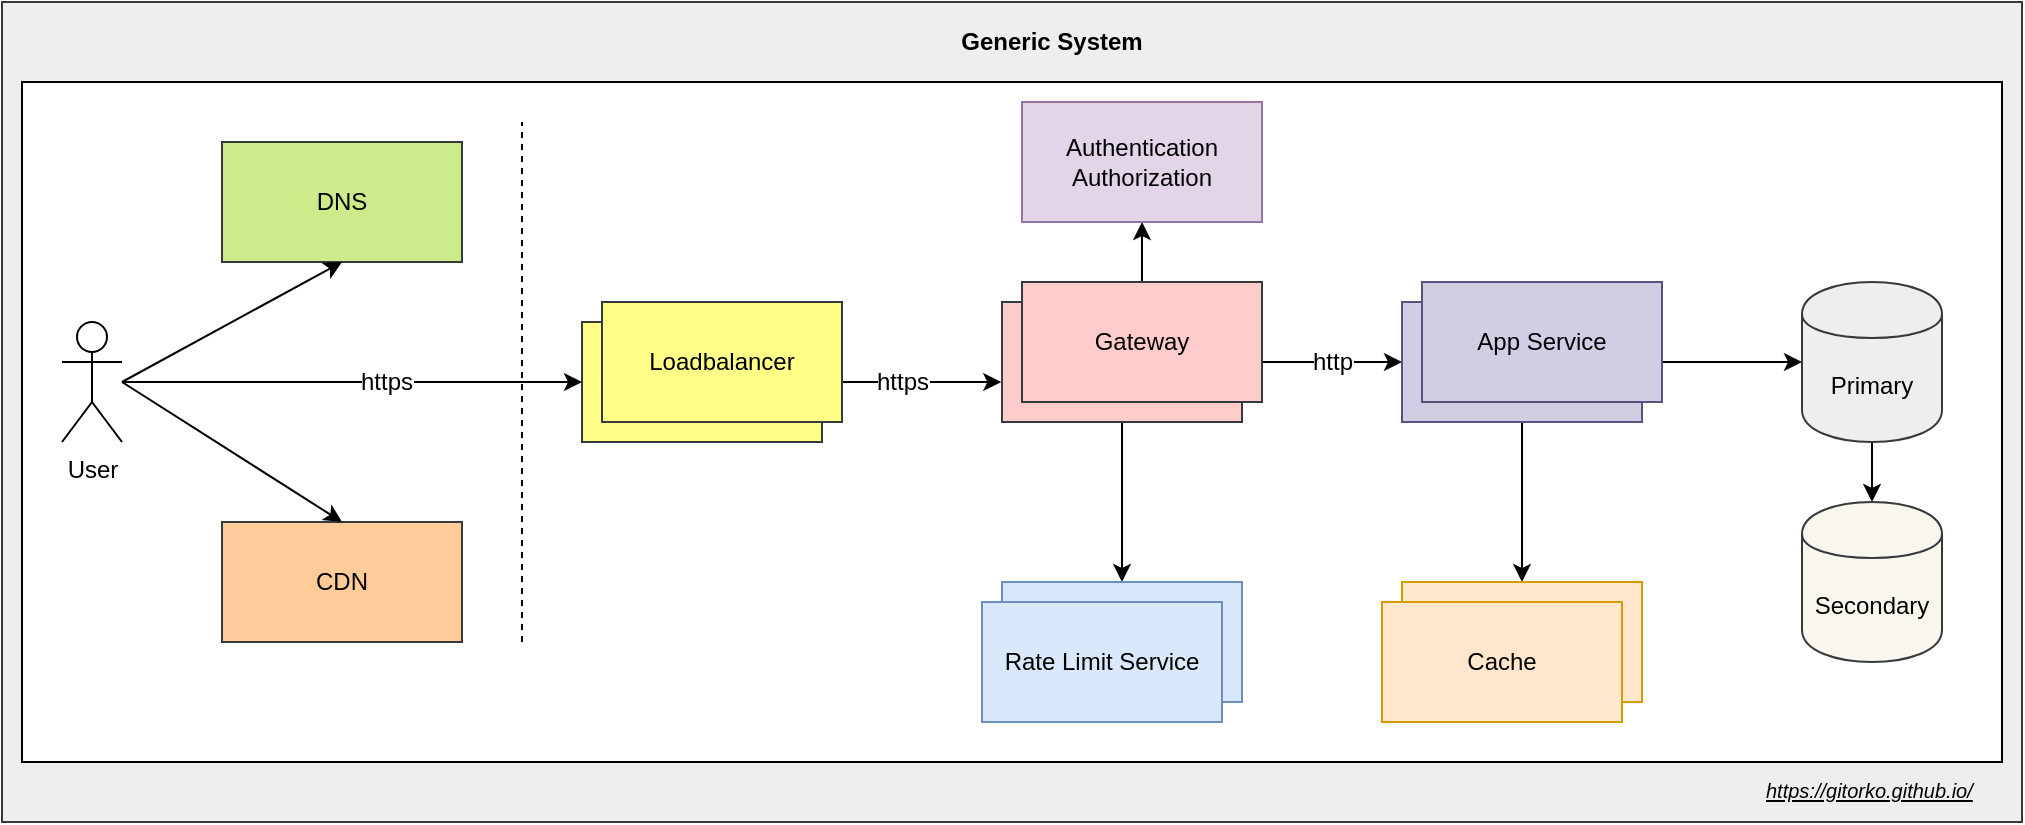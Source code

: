 <mxfile version="12.6.5" type="device"><diagram id="gCERBdpdSE8mBFA8Beuq" name="Page-1"><mxGraphModel dx="1106" dy="852" grid="1" gridSize="10" guides="1" tooltips="1" connect="1" arrows="1" fold="1" page="1" pageScale="1" pageWidth="500" pageHeight="1200" math="0" shadow="0"><root><mxCell id="0"/><mxCell id="1" parent="0"/><mxCell id="d-Jfavs7lmE1slek-PAL-2" value="" style="rounded=0;whiteSpace=wrap;html=1;fillColor=#eeeeee;strokeColor=#36393d;" vertex="1" parent="1"><mxGeometry x="80" y="40" width="1010" height="410" as="geometry"/></mxCell><mxCell id="d-Jfavs7lmE1slek-PAL-1" value="" style="rounded=0;whiteSpace=wrap;html=1;" vertex="1" parent="1"><mxGeometry x="90" y="80" width="990" height="340" as="geometry"/></mxCell><mxCell id="3SZjXw4nQ3CpNusIcu24-29" value="" style="edgeStyle=orthogonalEdgeStyle;rounded=0;orthogonalLoop=1;jettySize=auto;html=1;entryX=-0.003;entryY=0.667;entryDx=0;entryDy=0;entryPerimeter=0;" parent="1" source="3SZjXw4nQ3CpNusIcu24-1" target="3SZjXw4nQ3CpNusIcu24-4" edge="1"><mxGeometry relative="1" as="geometry"><mxPoint x="570" y="230" as="targetPoint"/></mxGeometry></mxCell><mxCell id="3SZjXw4nQ3CpNusIcu24-41" value="https" style="text;html=1;align=center;verticalAlign=middle;resizable=0;points=[];labelBackgroundColor=#ffffff;" parent="3SZjXw4nQ3CpNusIcu24-29" vertex="1" connectable="0"><mxGeometry x="-0.114" relative="1" as="geometry"><mxPoint as="offset"/></mxGeometry></mxCell><mxCell id="3SZjXw4nQ3CpNusIcu24-1" value="Loadbalancer" style="rounded=0;whiteSpace=wrap;html=1;fillColor=#ffff88;strokeColor=#36393d;" parent="1" vertex="1"><mxGeometry x="370" y="200" width="120" height="60" as="geometry"/></mxCell><mxCell id="3SZjXw4nQ3CpNusIcu24-2" value="Loadbalancer" style="rounded=0;whiteSpace=wrap;html=1;fillColor=#ffff88;strokeColor=#36393d;" parent="1" vertex="1"><mxGeometry x="380" y="190" width="120" height="60" as="geometry"/></mxCell><mxCell id="3SZjXw4nQ3CpNusIcu24-20" value="" style="edgeStyle=orthogonalEdgeStyle;rounded=0;orthogonalLoop=1;jettySize=auto;html=1;" parent="1" source="3SZjXw4nQ3CpNusIcu24-4" target="3SZjXw4nQ3CpNusIcu24-19" edge="1"><mxGeometry relative="1" as="geometry"/></mxCell><mxCell id="3SZjXw4nQ3CpNusIcu24-27" value="" style="edgeStyle=orthogonalEdgeStyle;rounded=0;orthogonalLoop=1;jettySize=auto;html=1;" parent="1" source="3SZjXw4nQ3CpNusIcu24-4" target="3SZjXw4nQ3CpNusIcu24-26" edge="1"><mxGeometry relative="1" as="geometry"/></mxCell><mxCell id="3SZjXw4nQ3CpNusIcu24-42" value="http" style="text;html=1;align=center;verticalAlign=middle;resizable=0;points=[];labelBackgroundColor=#ffffff;" parent="3SZjXw4nQ3CpNusIcu24-27" vertex="1" connectable="0"><mxGeometry x="0.114" relative="1" as="geometry"><mxPoint as="offset"/></mxGeometry></mxCell><mxCell id="3SZjXw4nQ3CpNusIcu24-4" value="Gateway" style="rounded=0;whiteSpace=wrap;html=1;fillColor=#ffcccc;strokeColor=#36393d;" parent="1" vertex="1"><mxGeometry x="580" y="190" width="120" height="60" as="geometry"/></mxCell><mxCell id="3SZjXw4nQ3CpNusIcu24-32" value="" style="edgeStyle=orthogonalEdgeStyle;rounded=0;orthogonalLoop=1;jettySize=auto;html=1;" parent="1" source="3SZjXw4nQ3CpNusIcu24-26" edge="1"><mxGeometry relative="1" as="geometry"><mxPoint x="980.0" y="220" as="targetPoint"/></mxGeometry></mxCell><mxCell id="3SZjXw4nQ3CpNusIcu24-37" value="" style="edgeStyle=orthogonalEdgeStyle;rounded=0;orthogonalLoop=1;jettySize=auto;html=1;" parent="1" source="3SZjXw4nQ3CpNusIcu24-26" target="3SZjXw4nQ3CpNusIcu24-36" edge="1"><mxGeometry relative="1" as="geometry"/></mxCell><mxCell id="3SZjXw4nQ3CpNusIcu24-26" value="App Service" style="rounded=0;whiteSpace=wrap;html=1;fillColor=#d0cee2;strokeColor=#56517e;" parent="1" vertex="1"><mxGeometry x="780" y="190" width="120" height="60" as="geometry"/></mxCell><mxCell id="3SZjXw4nQ3CpNusIcu24-36" value="Cache" style="rounded=0;whiteSpace=wrap;html=1;fillColor=#ffe6cc;strokeColor=#d79b00;" parent="1" vertex="1"><mxGeometry x="780" y="330" width="120" height="60" as="geometry"/></mxCell><mxCell id="3SZjXw4nQ3CpNusIcu24-19" value="Rate Limit Service" style="rounded=0;whiteSpace=wrap;html=1;fillColor=#dae8fc;strokeColor=#6c8ebf;" parent="1" vertex="1"><mxGeometry x="580" y="330" width="120" height="60" as="geometry"/></mxCell><mxCell id="3SZjXw4nQ3CpNusIcu24-6" value="CDN" style="rounded=0;whiteSpace=wrap;html=1;fillColor=#ffcc99;strokeColor=#36393d;" parent="1" vertex="1"><mxGeometry x="190" y="300" width="120" height="60" as="geometry"/></mxCell><mxCell id="3SZjXw4nQ3CpNusIcu24-7" value="DNS" style="rounded=0;whiteSpace=wrap;html=1;fillColor=#cdeb8b;strokeColor=#36393d;" parent="1" vertex="1"><mxGeometry x="190" y="110" width="120" height="60" as="geometry"/></mxCell><mxCell id="3SZjXw4nQ3CpNusIcu24-8" value="" style="endArrow=none;dashed=1;html=1;" parent="1" edge="1"><mxGeometry width="50" height="50" relative="1" as="geometry"><mxPoint x="340" y="360" as="sourcePoint"/><mxPoint x="340" y="100" as="targetPoint"/></mxGeometry></mxCell><mxCell id="3SZjXw4nQ3CpNusIcu24-14" style="edgeStyle=orthogonalEdgeStyle;rounded=0;orthogonalLoop=1;jettySize=auto;html=1;entryX=0;entryY=0.5;entryDx=0;entryDy=0;" parent="1" source="3SZjXw4nQ3CpNusIcu24-9" target="3SZjXw4nQ3CpNusIcu24-1" edge="1"><mxGeometry relative="1" as="geometry"/></mxCell><mxCell id="3SZjXw4nQ3CpNusIcu24-43" value="https" style="text;html=1;align=center;verticalAlign=middle;resizable=0;points=[];labelBackgroundColor=#ffffff;" parent="3SZjXw4nQ3CpNusIcu24-14" vertex="1" connectable="0"><mxGeometry x="0.148" relative="1" as="geometry"><mxPoint as="offset"/></mxGeometry></mxCell><mxCell id="3SZjXw4nQ3CpNusIcu24-9" value="User" style="shape=umlActor;verticalLabelPosition=bottom;labelBackgroundColor=#ffffff;verticalAlign=top;html=1;outlineConnect=0;" parent="1" vertex="1"><mxGeometry x="110" y="200" width="30" height="60" as="geometry"/></mxCell><mxCell id="3SZjXw4nQ3CpNusIcu24-17" value="" style="endArrow=classic;html=1;entryX=0.5;entryY=0;entryDx=0;entryDy=0;" parent="1" target="3SZjXw4nQ3CpNusIcu24-6" edge="1"><mxGeometry width="50" height="50" relative="1" as="geometry"><mxPoint x="140" y="230" as="sourcePoint"/><mxPoint x="260" y="260" as="targetPoint"/></mxGeometry></mxCell><mxCell id="3SZjXw4nQ3CpNusIcu24-18" value="" style="endArrow=classic;html=1;entryX=0.5;entryY=1;entryDx=0;entryDy=0;" parent="1" target="3SZjXw4nQ3CpNusIcu24-7" edge="1"><mxGeometry width="50" height="50" relative="1" as="geometry"><mxPoint x="140" y="230" as="sourcePoint"/><mxPoint x="260" y="310" as="targetPoint"/></mxGeometry></mxCell><mxCell id="3SZjXw4nQ3CpNusIcu24-21" value="Rate Limit Service" style="rounded=0;whiteSpace=wrap;html=1;fillColor=#dae8fc;strokeColor=#6c8ebf;" parent="1" vertex="1"><mxGeometry x="570" y="340" width="120" height="60" as="geometry"/></mxCell><mxCell id="3SZjXw4nQ3CpNusIcu24-40" value="" style="edgeStyle=orthogonalEdgeStyle;rounded=0;orthogonalLoop=1;jettySize=auto;html=1;" parent="1" source="3SZjXw4nQ3CpNusIcu24-22" target="3SZjXw4nQ3CpNusIcu24-39" edge="1"><mxGeometry relative="1" as="geometry"/></mxCell><mxCell id="3SZjXw4nQ3CpNusIcu24-22" value="Gateway" style="rounded=0;whiteSpace=wrap;html=1;fillColor=#ffcccc;strokeColor=#36393d;" parent="1" vertex="1"><mxGeometry x="590" y="180" width="120" height="60" as="geometry"/></mxCell><mxCell id="3SZjXw4nQ3CpNusIcu24-30" value="App Service" style="rounded=0;whiteSpace=wrap;html=1;fillColor=#d0cee2;strokeColor=#56517e;" parent="1" vertex="1"><mxGeometry x="790" y="180" width="120" height="60" as="geometry"/></mxCell><mxCell id="3SZjXw4nQ3CpNusIcu24-35" value="" style="edgeStyle=orthogonalEdgeStyle;rounded=0;orthogonalLoop=1;jettySize=auto;html=1;" parent="1" source="3SZjXw4nQ3CpNusIcu24-33" target="3SZjXw4nQ3CpNusIcu24-34" edge="1"><mxGeometry relative="1" as="geometry"/></mxCell><mxCell id="3SZjXw4nQ3CpNusIcu24-33" value="Primary" style="shape=cylinder;whiteSpace=wrap;html=1;boundedLbl=1;backgroundOutline=1;fillColor=#eeeeee;strokeColor=#36393d;" parent="1" vertex="1"><mxGeometry x="980" y="180" width="70" height="80" as="geometry"/></mxCell><mxCell id="3SZjXw4nQ3CpNusIcu24-34" value="Secondary" style="shape=cylinder;whiteSpace=wrap;html=1;boundedLbl=1;backgroundOutline=1;fillColor=#f9f7ed;strokeColor=#36393d;" parent="1" vertex="1"><mxGeometry x="980" y="290" width="70" height="80" as="geometry"/></mxCell><mxCell id="3SZjXw4nQ3CpNusIcu24-38" value="Cache" style="rounded=0;whiteSpace=wrap;html=1;fillColor=#ffe6cc;strokeColor=#d79b00;" parent="1" vertex="1"><mxGeometry x="770" y="340" width="120" height="60" as="geometry"/></mxCell><mxCell id="3SZjXw4nQ3CpNusIcu24-39" value="Authentication&lt;br&gt;Authorization" style="rounded=0;whiteSpace=wrap;html=1;fillColor=#e1d5e7;strokeColor=#9673a6;" parent="1" vertex="1"><mxGeometry x="590" y="90" width="120" height="60" as="geometry"/></mxCell><mxCell id="d-Jfavs7lmE1slek-PAL-3" value="Generic System" style="text;html=1;strokeColor=none;fillColor=none;align=center;verticalAlign=middle;whiteSpace=wrap;rounded=0;fontStyle=1" vertex="1" parent="1"><mxGeometry x="550" y="50" width="110" height="20" as="geometry"/></mxCell><UserObject label="&lt;i&gt;&lt;u&gt;&lt;font style=&quot;font-size: 10px&quot;&gt;https://gitorko.github.io/&lt;/font&gt;&lt;/u&gt;&lt;/i&gt;" link="https://gitorko.github.io/" id="d-Jfavs7lmE1slek-PAL-4"><mxCell style="text;html=1;" vertex="1" parent="1"><mxGeometry x="960" y="420" width="120" height="30" as="geometry"/></mxCell></UserObject></root></mxGraphModel></diagram></mxfile>